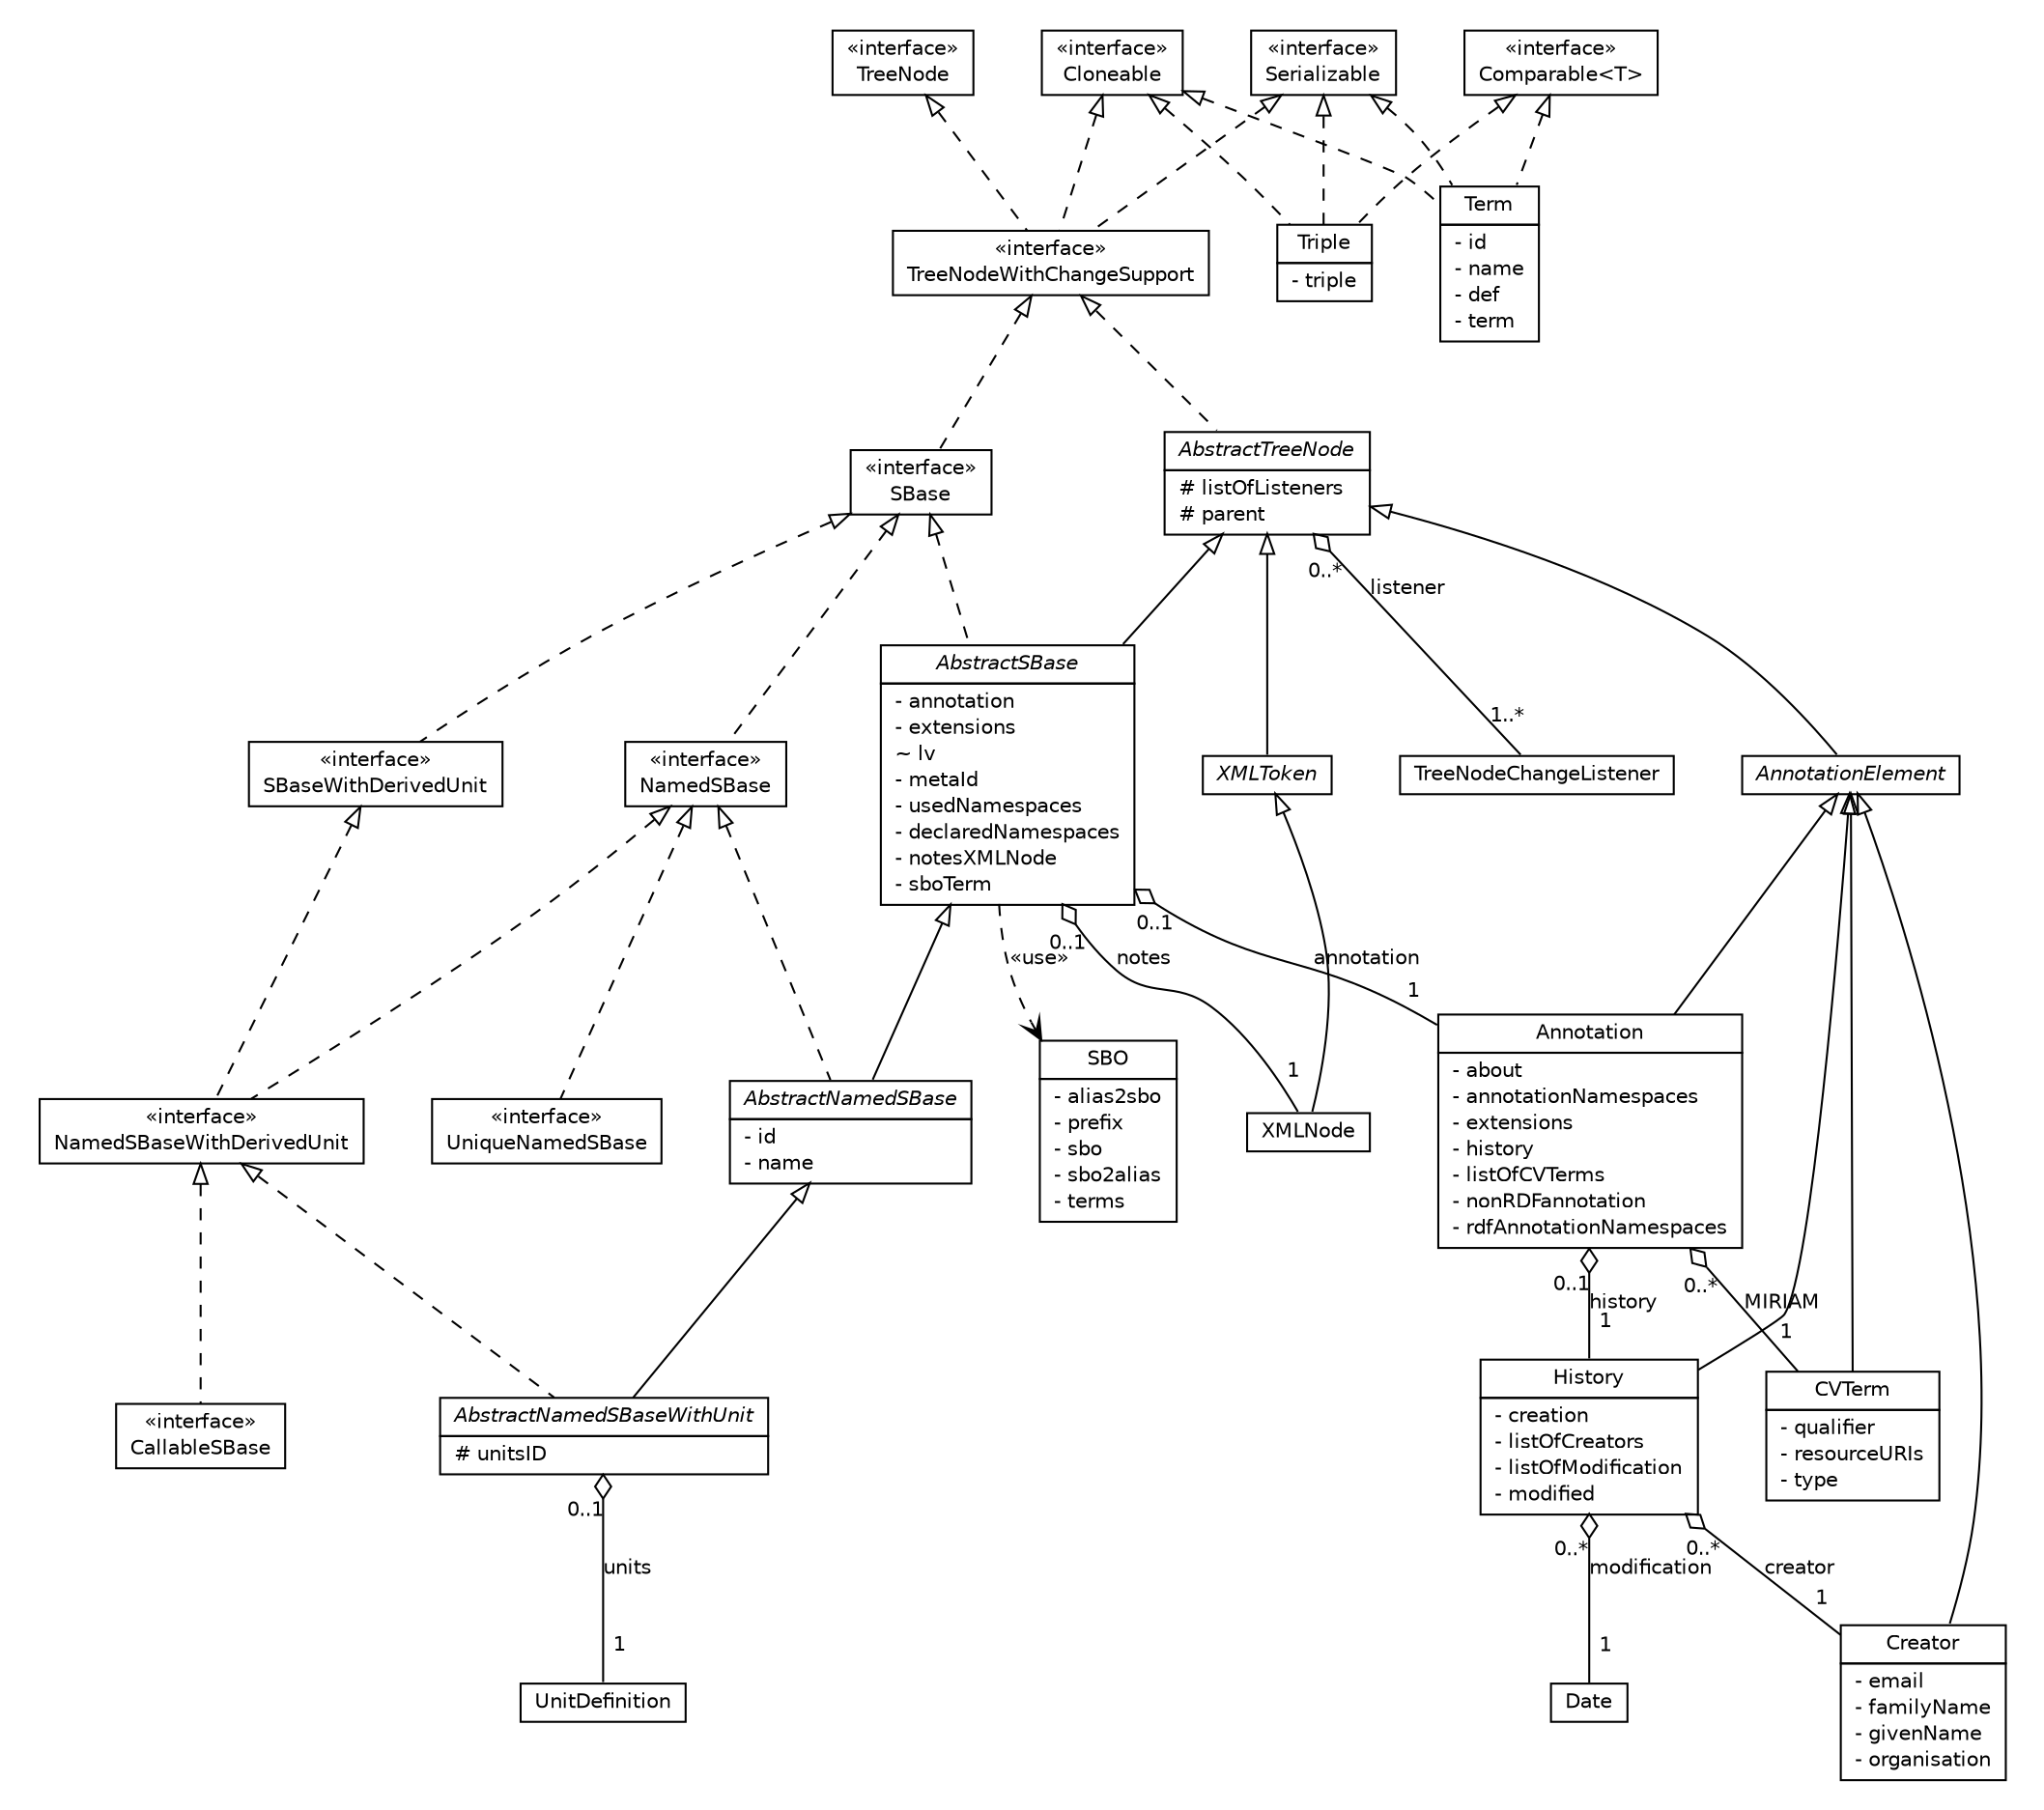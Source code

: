 #!/usr/local/bin/dot
#
# Class diagram 
# Generated by UMLGraph version 5.4 (http://www.umlgraph.org/)
# dot -Tpdf -oSBase.pdf SBase.dot && acroread SBase.pdf &

digraph G {
	edge [fontname="Helvetica",fontsize=10,labelfontname="Helvetica",labelfontsize=10, labeldistance=2];
	node [fontname="Helvetica",fontsize=10,shape=plaintext];
	nodesep=0.25;
	ranksep=0.5;
        margin=0.1;
	// org.sbml.jsbml.NamedSBase
	c0 [label=<<table title="org.sbml.jsbml.NamedSBase" border="0" cellborder="1" cellspacing="0" cellpadding="2" port="p">
		<tr><td><table border="0" cellspacing="0" cellpadding="1">
<tr><td align="center" balign="center"> &#171;interface&#187; </td></tr>
<tr><td align="center" balign="center"> NamedSBase </td></tr>
		</table></td></tr>
		</table>>, URL="null", fontname="Helvetica", fontcolor="black", fontsize=10.0];
	// org.sbml.jsbml.SBaseWithDerivedUnit
	c1 [label=<<table title="org.sbml.jsbml.SBaseWithDerivedUnit" border="0" cellborder="1" cellspacing="0" cellpadding="2" port="p">
		<tr><td><table border="0" cellspacing="0" cellpadding="1">
<tr><td align="center" balign="center"> &#171;interface&#187; </td></tr>
<tr><td align="center" balign="center"> SBaseWithDerivedUnit </td></tr>
		</table></td></tr>
		</table>>, URL="null", fontname="Helvetica", fontcolor="black", fontsize=10.0];
	// org.sbml.jsbml.SBase
	c2 [label=<<table title="org.sbml.jsbml.SBase" border="0" cellborder="1" cellspacing="0" cellpadding="2" port="p">
		<tr><td><table border="0" cellspacing="0" cellpadding="1">
<tr><td align="center" balign="center"> &#171;interface&#187; </td></tr>
<tr><td align="center" balign="center"> SBase </td></tr>
		</table></td></tr>
		</table>>, URL="null", fontname="Helvetica", fontcolor="black", fontsize=10.0];
	// org.sbml.jsbml.AbstractSBase
	c3 [label=<<table title="org.sbml.jsbml.AbstractSBase" border="0" cellborder="1" cellspacing="0" cellpadding="2" port="p">
		<tr><td><table border="0" cellspacing="0" cellpadding="1">
<tr><td align="center" balign="center"><font face="Helvetica-Oblique"> AbstractSBase </font></td></tr>
		</table></td></tr>
		<tr><td><table border="0" cellspacing="0" cellpadding="1">
<tr><td align="left" balign="left"> - annotation </td></tr>
<tr><td align="left" balign="left"> - extensions </td></tr>
<tr><td align="left" balign="left"> ~ lv </td></tr>
<tr><td align="left" balign="left"> - metaId </td></tr>
<tr><td align="left" balign="left"> - usedNamespaces </td></tr>
<tr><td align="left" balign="left"> - declaredNamespaces </td></tr>
<tr><td align="left" balign="left"> - notesXMLNode </td></tr>
<tr><td align="left" balign="left"> - sboTerm </td></tr>
		</table></td></tr>
		</table>>, URL="null", fontname="Helvetica", fontcolor="black", fontsize=10.0];
	// org.sbml.jsbml.AbstractTreeNode
	c5 [label=<<table title="org.sbml.jsbml.AbstractTreeNode" border="0" cellborder="1" cellspacing="0" cellpadding="2" port="p">
		<tr><td><table border="0" cellspacing="0" cellpadding="1">
<tr><td align="center" balign="center"><font face="Helvetica-Oblique"> AbstractTreeNode </font></td></tr>
		</table></td></tr>
		<tr><td><table border="0" cellspacing="0" cellpadding="1">
<tr><td align="left" balign="left"> # listOfListeners </td></tr>
<tr><td align="left" balign="left"> # parent </td></tr>
		</table></td></tr>
		</table>>, URL="null", fontname="Helvetica", fontcolor="black", fontsize=10.0];
	// org.sbml.jsbml.NamedSBaseWithDerivedUnit
	c6 [label=<<table title="org.sbml.jsbml.NamedSBaseWithDerivedUnit" border="0" cellborder="1" cellspacing="0" cellpadding="2" port="p">
		<tr><td><table border="0" cellspacing="0" cellpadding="1">
<tr><td align="center" balign="center"> &#171;interface&#187; </td></tr>
<tr><td align="center" balign="center"> NamedSBaseWithDerivedUnit </td></tr>
		</table></td></tr>
		</table>>, URL="null", fontname="Helvetica", fontcolor="black", fontsize=10.0];
	// org.sbml.jsbml.AbstractNamedSBase
	c7 [label=<<table title="org.sbml.jsbml.AbstractNamedSBase" border="0" cellborder="1" cellspacing="0" cellpadding="2" port="p">
		<tr><td><table border="0" cellspacing="0" cellpadding="1">
<tr><td align="center" balign="center"><font face="Helvetica-Oblique"> AbstractNamedSBase </font></td></tr>
		</table></td></tr>
		<tr><td><table border="0" cellspacing="0" cellpadding="1">
<tr><td align="left" balign="left"> - id </td></tr>
<tr><td align="left" balign="left"> - name </td></tr>
		</table></td></tr>
		</table>>, URL="null", fontname="Helvetica", fontcolor="black", fontsize=10.0];
	// org.sbml.jsbml.Annotation
	c8 [label=<<table title="org.sbml.jsbml.Annotation" border="0" cellborder="1" cellspacing="0" cellpadding="2" port="p">
		<tr><td><table border="0" cellspacing="0" cellpadding="1">
<tr><td align="center" balign="center"> Annotation </td></tr>
		</table></td></tr>
		<tr><td><table border="0" cellspacing="0" cellpadding="1">
<tr><td align="left" balign="left"> - about </td></tr>
<tr><td align="left" balign="left"> - annotationNamespaces </td></tr>
<tr><td align="left" balign="left"> - extensions </td></tr>
<tr><td align="left" balign="left"> - history </td></tr>
<tr><td align="left" balign="left"> - listOfCVTerms </td></tr>
<tr><td align="left" balign="left"> - nonRDFannotation </td></tr>
<tr><td align="left" balign="left"> - rdfAnnotationNamespaces </td></tr>
		</table></td></tr>
		</table>>, URL="null", fontname="Helvetica", fontcolor="black", fontsize=10.0];
	// org.sbml.jsbml.SBO
	c9 [label=<<table title="org.sbml.jsbml.SBO" border="0" cellborder="1" cellspacing="0" cellpadding="2" port="p">
		<tr><td><table border="0" cellspacing="0" cellpadding="1">
<tr><td align="center" balign="center"> SBO </td></tr>
		</table></td></tr>
		<tr><td><table border="0" cellspacing="0" cellpadding="1">
<tr><td align="left" balign="left"> - alias2sbo </td></tr>
<tr><td align="left" balign="left"> - prefix </td></tr>
<tr><td align="left" balign="left"> - sbo </td></tr>
<tr><td align="left" balign="left"> - sbo2alias </td></tr>
<tr><td align="left" balign="left"> - terms </td></tr>
		</table></td></tr>
		</table>>, URL="null", fontname="Helvetica", fontcolor="black", fontsize=10.0];
	// org.sbml.jsbml.SBO.Term
	c10 [label=<<table title="org.sbml.jsbml.SBO.Term" border="0" cellborder="1" cellspacing="0" cellpadding="2" port="p">
		<tr><td><table border="0" cellspacing="0" cellpadding="1">
<tr><td align="center" balign="center"> Term </td></tr>
		</table></td></tr>
		<tr><td><table border="0" cellspacing="0" cellpadding="1">
<tr><td align="left" balign="left"> - id </td></tr>
<tr><td align="left" balign="left"> - name </td></tr>
<tr><td align="left" balign="left"> - def </td></tr>
<tr><td align="left" balign="left"> - term </td></tr>
		</table></td></tr>
		</table>>, URL="null", fontname="Helvetica", fontcolor="black", fontsize=10.0];
	// org.sbml.jsbml.SBO.Triple
	c11 [label=<<table title="org.sbml.jsbml.SBO.Triple" border="0" cellborder="1" cellspacing="0" cellpadding="2" port="p">
		<tr><td><table border="0" cellspacing="0" cellpadding="1">
<tr><td align="center" balign="center"> Triple </td></tr>
		</table></td></tr>
		<tr><td><table border="0" cellspacing="0" cellpadding="1">
<tr><td align="left" balign="left"> - triple </td></tr>
		</table></td></tr>
		</table>>, URL="null", fontname="Helvetica", fontcolor="black", fontsize=10.0];
	// org.sbml.jsbml.CVTerm
	c12 [label=<<table title="org.sbml.jsbml.CVTerm" border="0" cellborder="1" cellspacing="0" cellpadding="2" port="p">
		<tr><td><table border="0" cellspacing="0" cellpadding="1">
<tr><td align="center" balign="center"> CVTerm </td></tr>
		</table></td></tr>
		<tr><td><table border="0" cellspacing="0" cellpadding="1">
<tr><td align="left" balign="left"> - qualifier </td></tr>
<tr><td align="left" balign="left"> - resourceURIs </td></tr>
<tr><td align="left" balign="left"> - type </td></tr>
		</table></td></tr>
		</table>>, URL="null", fontname="Helvetica", fontcolor="black", fontsize=10.0];
	// org.sbml.jsbml.History
	c15 [label=<<table title="org.sbml.jsbml.History" border="0" cellborder="1" cellspacing="0" cellpadding="2" port="p">
		<tr><td><table border="0" cellspacing="0" cellpadding="1">
<tr><td align="center" balign="center"> History </td></tr>
		</table></td></tr>
		<tr><td><table border="0" cellspacing="0" cellpadding="1">
<tr><td align="left" balign="left"> - creation </td></tr>
<tr><td align="left" balign="left"> - listOfCreators </td></tr>
<tr><td align="left" balign="left"> - listOfModification </td></tr>
<tr><td align="left" balign="left"> - modified </td></tr>
		</table></td></tr>
		</table>>, URL="null", fontname="Helvetica", fontcolor="black", fontsize=10.0];
	// org.sbml.jsbml.CallableSBase
	c16 [label=<<table title="org.sbml.jsbml.CallableSBase" border="0" cellborder="1" cellspacing="0" cellpadding="2" port="p">
		<tr><td><table border="0" cellspacing="0" cellpadding="1">
<tr><td align="center" balign="center"> &#171;interface&#187; </td></tr>
<tr><td align="center" balign="center"> CallableSBase </td></tr>
		</table></td></tr>
		</table>>, URL="null", fontname="Helvetica", fontcolor="black", fontsize=10.0];
	// org.sbml.jsbml.AbstractNamedSBaseWithUnit
	c17 [label=<<table title="org.sbml.jsbml.AbstractNamedSBaseWithUnit" border="0" cellborder="1" cellspacing="0" cellpadding="2" port="p">
		<tr><td><table border="0" cellspacing="0" cellpadding="1">
<tr><td align="center" balign="center"><font face="Helvetica-Oblique"> AbstractNamedSBaseWithUnit </font></td></tr>
		</table></td></tr>
		<tr><td><table border="0" cellspacing="0" cellpadding="1">
<tr><td align="left" balign="left"> # unitsID </td></tr>
		</table></td></tr>
		</table>>, URL="null", fontname="Helvetica", fontcolor="black", fontsize=10.0];
	// org.sbml.jsbml.AnnotationElement
	c18 [label=<<table title="org.sbml.jsbml.AnnotationElement" border="0" cellborder="1" cellspacing="0" cellpadding="2" port="p">
		<tr><td><table border="0" cellspacing="0" cellpadding="1">
<tr><td align="center" balign="center"><font face="Helvetica-Oblique"> AnnotationElement </font></td></tr>
		</table></td></tr>
		</table>>, URL="null", fontname="Helvetica", fontcolor="black", fontsize=10.0];
	// org.sbml.jsbml.Creator
	c19 [label=<<table title="org.sbml.jsbml.Creator" border="0" cellborder="1" cellspacing="0" cellpadding="2" port="p">
		<tr><td><table border="0" cellspacing="0" cellpadding="1">
<tr><td align="center" balign="center"> Creator </td></tr>
		</table></td></tr>
		<tr><td><table border="0" cellspacing="0" cellpadding="1">
<tr><td align="left" balign="left"> - email </td></tr>
<tr><td align="left" balign="left"> - familyName </td></tr>
<tr><td align="left" balign="left"> - givenName </td></tr>
<tr><td align="left" balign="left"> - organisation </td></tr>
		</table></td></tr>
		</table>>, URL="null", fontname="Helvetica", fontcolor="black", fontsize=10.0];
	// org.sbml.jsbml.util.TreeNodeWithChangeSupport
	c20 [label=<<table title="org.sbml.jsbml.util.TreeNodeWithChangeSupport" border="0" cellborder="1" cellspacing="0" cellpadding="2" port="p">
		<tr><td><table border="0" cellspacing="0" cellpadding="1">
<tr><td align="center" balign="center"> &#171;interface&#187; </td></tr>
<tr><td align="center" balign="center"> TreeNodeWithChangeSupport </td></tr>
		</table></td></tr>
		</table>>, URL="null", fontname="Helvetica", fontcolor="black", fontsize=10.0];
	// org.sbml.jsbml.UniqueNamedSBase
	c21 [label=<<table title="org.sbml.jsbml.UniqueNamedSBase" border="0" cellborder="1" cellspacing="0" cellpadding="2" port="p">
		<tr><td><table border="0" cellspacing="0" cellpadding="1">
<tr><td align="center" balign="center"> &#171;interface&#187; </td></tr>
<tr><td align="center" balign="center"> UniqueNamedSBase </td></tr>
		</table></td></tr>
		</table>>, URL="null", fontname="Helvetica", fontcolor="black", fontsize=10.0];
	// org.sbml.jsbml.xml.XMLToken
	c22 [label=<<table title="org.sbml.jsbml.xml.XMLToken" border="0" cellborder="1" cellspacing="0" cellpadding="2" port="p">
		<tr><td><table border="0" cellspacing="0" cellpadding="1">
<tr><td align="center" balign="center"><font face="Helvetica-Oblique"> XMLToken </font></td></tr>
		</table></td></tr>
		</table>>, URL="null", fontname="Helvetica", fontcolor="black", fontsize=10.0];
	// org.sbml.jsbml.xml.XMLNode
	c23 [label=<<table title="org.sbml.jsbml.xml.XMLNode" border="0" cellborder="1" cellspacing="0" cellpadding="2" port="p">
		<tr><td><table border="0" cellspacing="0" cellpadding="1">
<tr><td align="center" balign="center"> XMLNode </td></tr>
		</table></td></tr>
		</table>>, URL="null", fontname="Helvetica", fontcolor="black", fontsize=10.0];
	//org.sbml.jsbml.NamedSBase implements org.sbml.jsbml.SBase
	c2:p -> c0:p [dir=back,arrowtail=empty,style=dashed];
	//org.sbml.jsbml.SBaseWithDerivedUnit implements org.sbml.jsbml.SBase
	c2:p -> c1:p [dir=back,arrowtail=empty,style=dashed];
	//org.sbml.jsbml.SBase implements org.sbml.jsbml.util.TreeNodeWithChangeSupport
	c20:p -> c2:p [dir=back,arrowtail=empty,style=dashed];
	//org.sbml.jsbml.AbstractSBase extends org.sbml.jsbml.AbstractTreeNode
	c5:p -> c3:p [dir=back,arrowtail=empty];
	//org.sbml.jsbml.AbstractSBase implements org.sbml.jsbml.SBase
	c2:p -> c3:p [dir=back,arrowtail=empty,style=dashed];
	// org.sbml.jsbml.AbstractSBase HAS org.sbml.jsbml.xml.XMLNode
	c3:p -> c23:p [taillabel="0..1", label="notes", headlabel="1", fontname="Helvetica", fontcolor="black", fontsize=10.0, color="black", arrowhead=none, arrowtail=ediamond, dir=both];
	// org.sbml.jsbml.AbstractSBase HAS org.sbml.jsbml.Annotation
	c3:p -> c8:p [taillabel="0..1", label="annotation", headlabel="1", fontname="Helvetica", fontcolor="black", fontsize=10.0, color="black", arrowhead=none, arrowtail=ediamond, dir=both];
	// org.sbml.jsbml.AbstractSBase DEPEND org.sbml.jsbml.SBO
	c3:p -> c9:p [taillabel="", label="&#171;use&#187;", headlabel="", fontname="Helvetica", fontcolor="black", fontsize=10.0, color="black", arrowhead=open, style=dashed];
	//org.sbml.jsbml.AbstractTreeNode implements org.sbml.jsbml.util.TreeNodeWithChangeSupport
	c20:p -> c5:p [dir=back,arrowtail=empty,style=dashed];
	// org.sbml.jsbml.AbstractTreeNode HAS TreeNodeChangeListener
	c5:p -> c24:p [taillabel="0..*", label="listener", headlabel="1..*", fontname="Helvetica", fontcolor="black", fontsize=10.0, color="black", arrowhead=none, arrowtail=ediamond, dir=both];
	//org.sbml.jsbml.NamedSBaseWithDerivedUnit implements org.sbml.jsbml.NamedSBase
	c0:p -> c6:p [dir=back,arrowtail=empty,style=dashed];
	//org.sbml.jsbml.NamedSBaseWithDerivedUnit implements org.sbml.jsbml.SBaseWithDerivedUnit
	c1:p -> c6:p [dir=back,arrowtail=empty,style=dashed];
	//org.sbml.jsbml.AbstractNamedSBase extends org.sbml.jsbml.AbstractSBase
	c3:p -> c7:p [dir=back,arrowtail=empty];
	//org.sbml.jsbml.AbstractNamedSBase implements org.sbml.jsbml.NamedSBase
	c0:p -> c7:p [dir=back,arrowtail=empty,style=dashed];
	//org.sbml.jsbml.Annotation extends org.sbml.jsbml.AnnotationElement
	c18:p -> c8:p [dir=back,arrowtail=empty];
	// org.sbml.jsbml.Annotation HAS org.sbml.jsbml.CVTerm
	c8:p -> c12:p [taillabel="0..*", label="MIRIAM", headlabel="1", fontname="Helvetica", fontcolor="black", fontsize=10.0, color="black", arrowhead=none, arrowtail=ediamond, dir=both];
	// org.sbml.jsbml.Annotation HAS org.sbml.jsbml.History
	c8:p -> c15:p [taillabel="0..1", label="history", headlabel="1", fontname="Helvetica", fontcolor="black", fontsize=10.0, color="black", arrowhead=none, arrowtail=ediamond, dir=both];
	//org.sbml.jsbml.SBO.Term implements java.lang.Cloneable
	c25:p -> c10:p [dir=back,arrowtail=empty,style=dashed];
	//org.sbml.jsbml.SBO.Term implements java.lang.Comparable<T>
	c26:p -> c10:p [dir=back,arrowtail=empty,style=dashed];
	//org.sbml.jsbml.SBO.Term implements java.io.Serializable
	c27:p -> c10:p [dir=back,arrowtail=empty,style=dashed];
	//org.sbml.jsbml.SBO.Triple implements java.lang.Cloneable
	c25:p -> c11:p [dir=back,arrowtail=empty,style=dashed];
	//org.sbml.jsbml.SBO.Triple implements java.lang.Comparable<T>
	c26:p -> c11:p [dir=back,arrowtail=empty,style=dashed];
	//org.sbml.jsbml.SBO.Triple implements java.io.Serializable
	c27:p -> c11:p [dir=back,arrowtail=empty,style=dashed];
	//org.sbml.jsbml.CVTerm extends org.sbml.jsbml.AnnotationElement
	c18:p -> c12:p [dir=back,arrowtail=empty];
	//org.sbml.jsbml.History extends org.sbml.jsbml.AnnotationElement
	c18:p -> c15:p [dir=back,arrowtail=empty];
	// org.sbml.jsbml.History HAS org.sbml.jsbml.Creator
	c15:p -> c19:p [taillabel="0..*", label="creator", headlabel="1", fontname="Helvetica", fontcolor="black", fontsize=10.0, color="black", arrowhead=none, arrowtail=ediamond, dir=both];
	// org.sbml.jsbml.History HAS java.util.Date
	c15:p -> c28:p [taillabel="0..*", label="modification", headlabel="1", fontname="Helvetica", fontcolor="black", fontsize=10.0, color="black", arrowhead=none, arrowtail=ediamond, dir=both];
	//org.sbml.jsbml.CallableSBase implements org.sbml.jsbml.NamedSBaseWithDerivedUnit
	c6:p -> c16:p [dir=back,arrowtail=empty,style=dashed];
	//org.sbml.jsbml.AbstractNamedSBaseWithUnit extends org.sbml.jsbml.AbstractNamedSBase
	c7:p -> c17:p [dir=back,arrowtail=empty];
	//org.sbml.jsbml.AbstractNamedSBaseWithUnit implements org.sbml.jsbml.NamedSBaseWithDerivedUnit
	c6:p -> c17:p [dir=back,arrowtail=empty,style=dashed];
	// org.sbml.jsbml.AbstractNamedSBaseWithUnit HAS UnitDefinition
	c17:p -> c29:p [taillabel="0..1", label="units", headlabel="1", fontname="Helvetica", fontcolor="black", fontsize=10.0, color="black", arrowhead=none, arrowtail=ediamond, dir=both];
	//org.sbml.jsbml.AnnotationElement extends org.sbml.jsbml.AbstractTreeNode
	c5:p -> c18:p [dir=back,arrowtail=empty];
	//org.sbml.jsbml.Creator extends org.sbml.jsbml.AnnotationElement
	c18:p -> c19:p [dir=back,arrowtail=empty];
	//org.sbml.jsbml.util.TreeNodeWithChangeSupport implements java.lang.Cloneable
	c25:p -> c20:p [dir=back,arrowtail=empty,style=dashed];
	//org.sbml.jsbml.util.TreeNodeWithChangeSupport implements javax.swing.tree.TreeNode
	c30:p -> c20:p [dir=back,arrowtail=empty,style=dashed];
	//org.sbml.jsbml.util.TreeNodeWithChangeSupport implements java.io.Serializable
	c27:p -> c20:p [dir=back,arrowtail=empty,style=dashed];
	//org.sbml.jsbml.UniqueNamedSBase implements org.sbml.jsbml.NamedSBase
	c0:p -> c21:p [dir=back,arrowtail=empty,style=dashed];
	//org.sbml.jsbml.xml.XMLToken extends org.sbml.jsbml.AbstractTreeNode
	c5:p -> c22:p [dir=back,arrowtail=empty];
	//org.sbml.jsbml.xml.XMLNode extends org.sbml.jsbml.xml.XMLToken
	c22:p -> c23:p [dir=back,arrowtail=empty];
	// TreeNodeChangeListener
	c24[label=<<table title="TreeNodeChangeListener" border="0" cellborder="1" cellspacing="0" cellpadding="2" port="p" href="http://java.sun.com/j2se/1.4.2/docs/api//TreeNodeChangeListener.html">
		<tr><td><table border="0" cellspacing="0" cellpadding="1">
<tr><td align="center" balign="center"> TreeNodeChangeListener </td></tr>
		</table></td></tr>
		</table>>, fontname="Helvetica", fontcolor="black", fontsize=10.0];
	// java.lang.Comparable<T>
	c26 [label=<<table title="java.lang.Comparable" border="0" cellborder="1" cellspacing="0" cellpadding="2" port="p" href="http://java.sun.com/j2se/1.4.2/docs/api/java/lang/Comparable.html">
		<tr><td><table border="0" cellspacing="0" cellpadding="1">
<tr><td align="center" balign="center"> &#171;interface&#187; </td></tr>
<tr><td align="center" balign="center"> Comparable&lt;T&gt; </td></tr>
		</table></td></tr>
		</table>>, URL="http://java.sun.com/j2se/1.4.2/docs/api/java/lang/Comparable.html", fontname="Helvetica", fontcolor="black", fontsize=10.0];
	// java.io.Serializable
	c27 [label=<<table title="java.io.Serializable" border="0" cellborder="1" cellspacing="0" cellpadding="2" port="p" href="http://java.sun.com/j2se/1.4.2/docs/api/java/io/Serializable.html">
		<tr><td><table border="0" cellspacing="0" cellpadding="1">
<tr><td align="center" balign="center"> &#171;interface&#187; </td></tr>
<tr><td align="center" balign="center"> Serializable </td></tr>
		</table></td></tr>
		</table>>, URL="http://java.sun.com/j2se/1.4.2/docs/api/java/io/Serializable.html", fontname="Helvetica", fontcolor="black", fontsize=10.0];
	// UnitDefinition
	c29[label=<<table title="UnitDefinition" border="0" cellborder="1" cellspacing="0" cellpadding="2" port="p" href="http://java.sun.com/j2se/1.4.2/docs/api//UnitDefinition.html">
		<tr><td><table border="0" cellspacing="0" cellpadding="1">
<tr><td align="center" balign="center"> UnitDefinition </td></tr>
		</table></td></tr>
		</table>>, fontname="Helvetica", fontcolor="black", fontsize=10.0];
	// java.util.Date
	c28 [label=<<table title="java.util.Date" border="0" cellborder="1" cellspacing="0" cellpadding="2" port="p" href="http://java.sun.com/j2se/1.4.2/docs/api/java/util/Date.html">
		<tr><td><table border="0" cellspacing="0" cellpadding="1">
<tr><td align="center" balign="center"> Date </td></tr>
		</table></td></tr>
		</table>>, URL="http://java.sun.com/j2se/1.4.2/docs/api/java/util/Date.html", fontname="Helvetica", fontcolor="black", fontsize=10.0];
	// java.lang.Cloneable
	c25 [label=<<table title="java.lang.Cloneable" border="0" cellborder="1" cellspacing="0" cellpadding="2" port="p" href="http://java.sun.com/j2se/1.4.2/docs/api/java/lang/Cloneable.html">
		<tr><td><table border="0" cellspacing="0" cellpadding="1">
<tr><td align="center" balign="center"> &#171;interface&#187; </td></tr>
<tr><td align="center" balign="center"> Cloneable </td></tr>
		</table></td></tr>
		</table>>, URL="http://java.sun.com/j2se/1.4.2/docs/api/java/lang/Cloneable.html", fontname="Helvetica", fontcolor="black", fontsize=10.0];
	// javax.swing.tree.TreeNode
	c30 [label=<<table title="javax.swing.tree.TreeNode" border="0" cellborder="1" cellspacing="0" cellpadding="2" port="p" href="http://java.sun.com/j2se/1.4.2/docs/api/javax/swing/tree/TreeNode.html">
		<tr><td><table border="0" cellspacing="0" cellpadding="1">
<tr><td align="center" balign="center"> &#171;interface&#187; </td></tr>
<tr><td align="center" balign="center"> TreeNode </td></tr>
		</table></td></tr>
		</table>>, URL="http://java.sun.com/j2se/1.4.2/docs/api/javax/swing/tree/TreeNode.html", fontname="Helvetica", fontcolor="black", fontsize=10.0];
}

